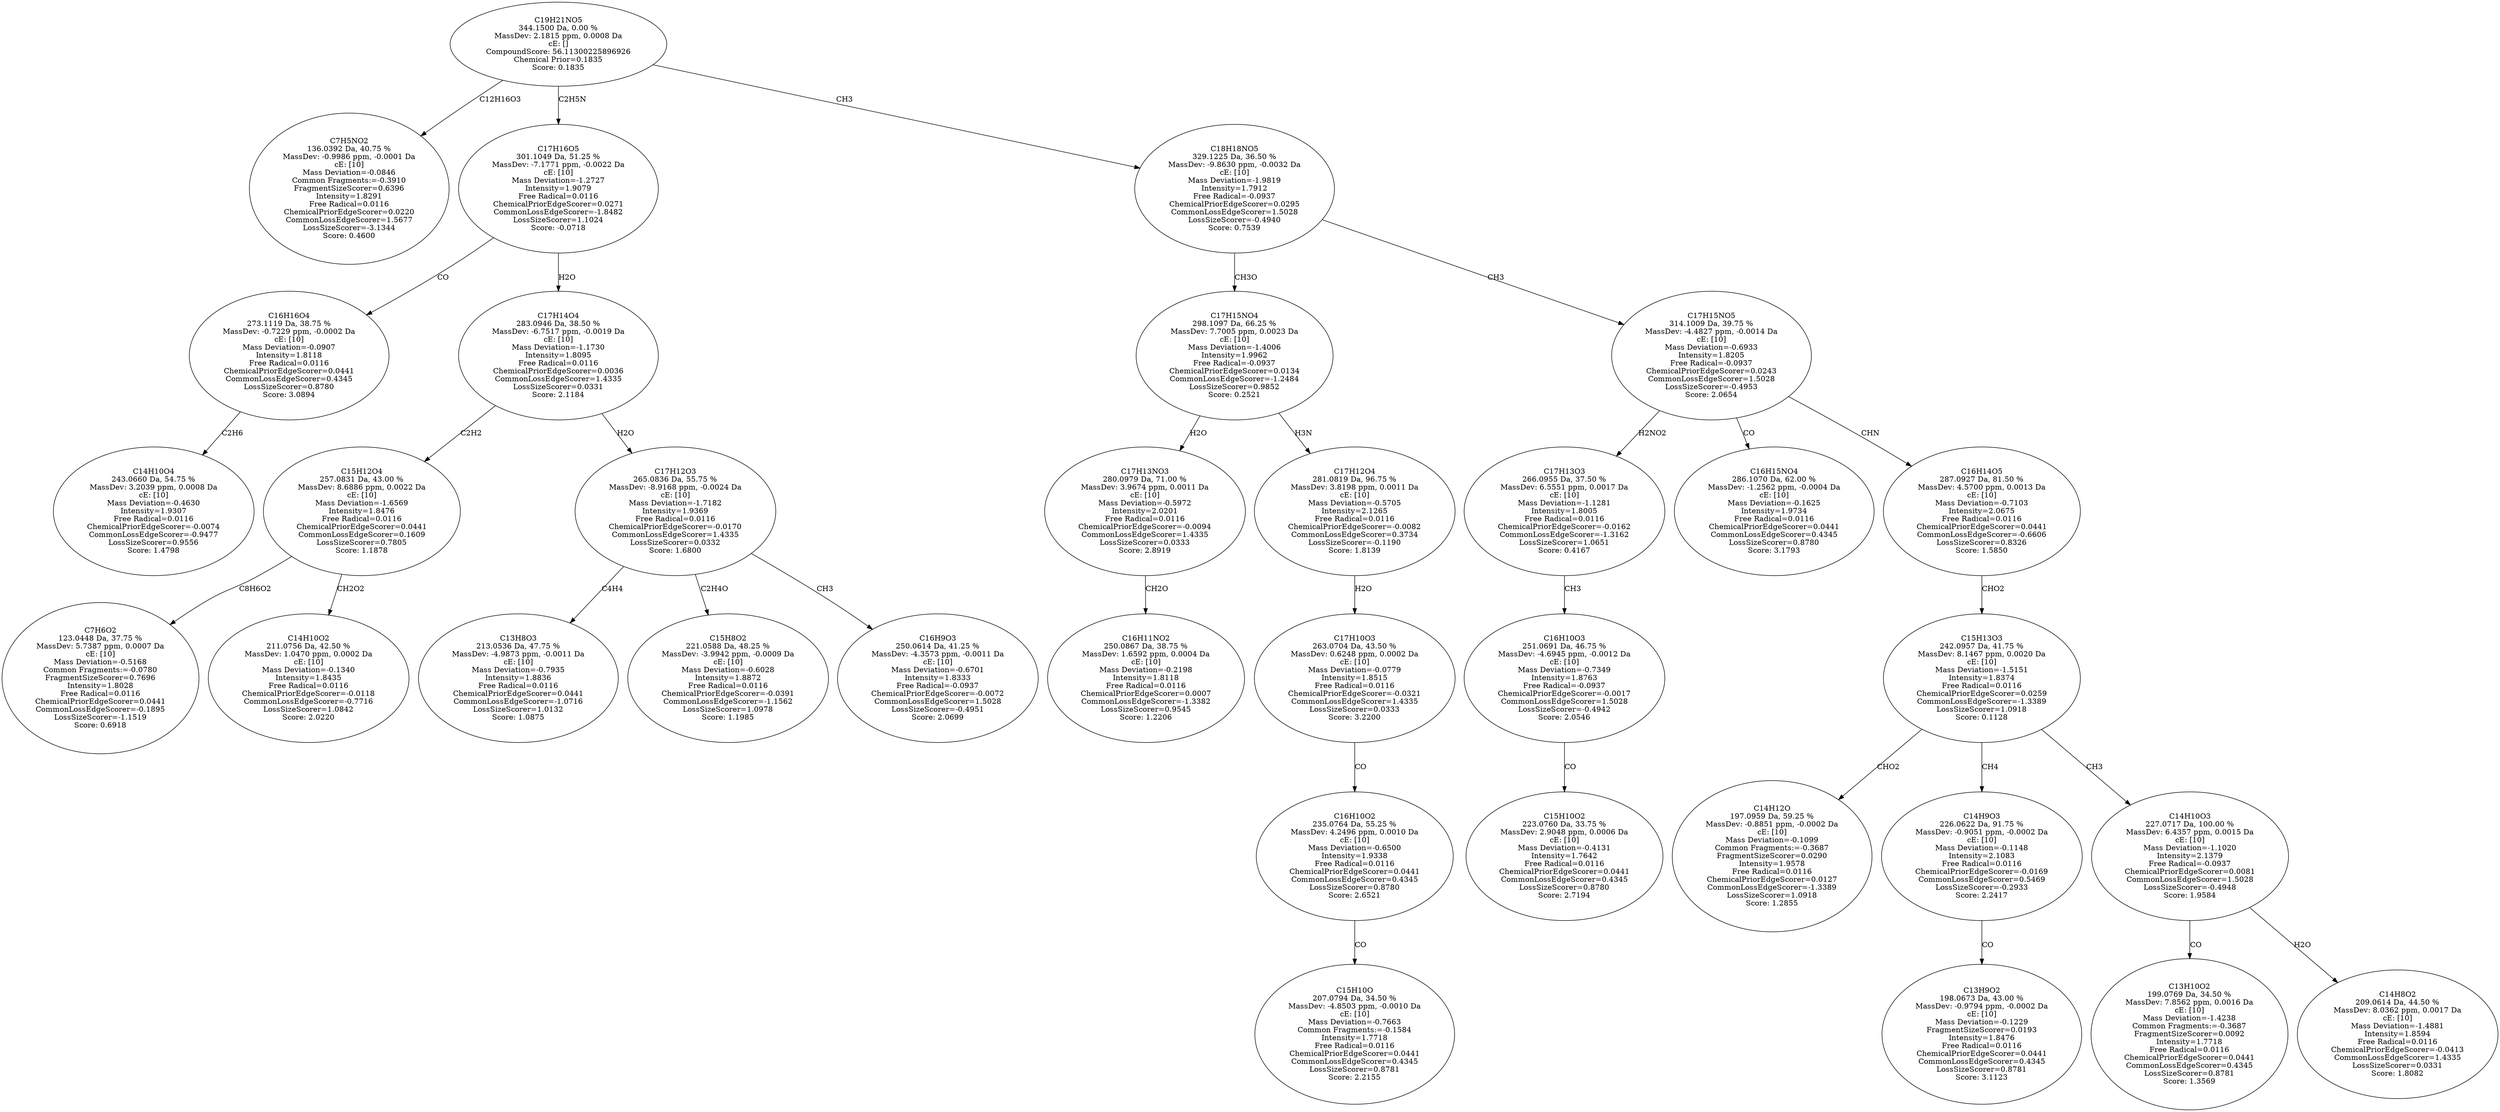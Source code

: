 strict digraph {
v1 [label="C7H5NO2\n136.0392 Da, 40.75 %\nMassDev: -0.9986 ppm, -0.0001 Da\ncE: [10]\nMass Deviation=-0.0846\nCommon Fragments:=-0.3910\nFragmentSizeScorer=0.6396\nIntensity=1.8291\nFree Radical=0.0116\nChemicalPriorEdgeScorer=0.0220\nCommonLossEdgeScorer=1.5677\nLossSizeScorer=-3.1344\nScore: 0.4600"];
v2 [label="C14H10O4\n243.0660 Da, 54.75 %\nMassDev: 3.2039 ppm, 0.0008 Da\ncE: [10]\nMass Deviation=-0.4630\nIntensity=1.9307\nFree Radical=0.0116\nChemicalPriorEdgeScorer=-0.0074\nCommonLossEdgeScorer=-0.9477\nLossSizeScorer=0.9556\nScore: 1.4798"];
v3 [label="C16H16O4\n273.1119 Da, 38.75 %\nMassDev: -0.7229 ppm, -0.0002 Da\ncE: [10]\nMass Deviation=-0.0907\nIntensity=1.8118\nFree Radical=0.0116\nChemicalPriorEdgeScorer=0.0441\nCommonLossEdgeScorer=0.4345\nLossSizeScorer=0.8780\nScore: 3.0894"];
v4 [label="C7H6O2\n123.0448 Da, 37.75 %\nMassDev: 5.7387 ppm, 0.0007 Da\ncE: [10]\nMass Deviation=-0.5168\nCommon Fragments:=-0.0780\nFragmentSizeScorer=0.7696\nIntensity=1.8028\nFree Radical=0.0116\nChemicalPriorEdgeScorer=0.0441\nCommonLossEdgeScorer=-0.1895\nLossSizeScorer=-1.1519\nScore: 0.6918"];
v5 [label="C14H10O2\n211.0756 Da, 42.50 %\nMassDev: 1.0470 ppm, 0.0002 Da\ncE: [10]\nMass Deviation=-0.1340\nIntensity=1.8435\nFree Radical=0.0116\nChemicalPriorEdgeScorer=-0.0118\nCommonLossEdgeScorer=-0.7716\nLossSizeScorer=1.0842\nScore: 2.0220"];
v6 [label="C15H12O4\n257.0831 Da, 43.00 %\nMassDev: 8.6886 ppm, 0.0022 Da\ncE: [10]\nMass Deviation=-1.6569\nIntensity=1.8476\nFree Radical=0.0116\nChemicalPriorEdgeScorer=0.0441\nCommonLossEdgeScorer=0.1609\nLossSizeScorer=0.7805\nScore: 1.1878"];
v7 [label="C13H8O3\n213.0536 Da, 47.75 %\nMassDev: -4.9873 ppm, -0.0011 Da\ncE: [10]\nMass Deviation=-0.7935\nIntensity=1.8836\nFree Radical=0.0116\nChemicalPriorEdgeScorer=0.0441\nCommonLossEdgeScorer=-1.0716\nLossSizeScorer=1.0132\nScore: 1.0875"];
v8 [label="C15H8O2\n221.0588 Da, 48.25 %\nMassDev: -3.9942 ppm, -0.0009 Da\ncE: [10]\nMass Deviation=-0.6028\nIntensity=1.8872\nFree Radical=0.0116\nChemicalPriorEdgeScorer=-0.0391\nCommonLossEdgeScorer=-1.1562\nLossSizeScorer=1.0978\nScore: 1.1985"];
v9 [label="C16H9O3\n250.0614 Da, 41.25 %\nMassDev: -4.3573 ppm, -0.0011 Da\ncE: [10]\nMass Deviation=-0.6701\nIntensity=1.8333\nFree Radical=-0.0937\nChemicalPriorEdgeScorer=-0.0072\nCommonLossEdgeScorer=1.5028\nLossSizeScorer=-0.4951\nScore: 2.0699"];
v10 [label="C17H12O3\n265.0836 Da, 55.75 %\nMassDev: -8.9168 ppm, -0.0024 Da\ncE: [10]\nMass Deviation=-1.7182\nIntensity=1.9369\nFree Radical=0.0116\nChemicalPriorEdgeScorer=-0.0170\nCommonLossEdgeScorer=1.4335\nLossSizeScorer=0.0332\nScore: 1.6800"];
v11 [label="C17H14O4\n283.0946 Da, 38.50 %\nMassDev: -6.7517 ppm, -0.0019 Da\ncE: [10]\nMass Deviation=-1.1730\nIntensity=1.8095\nFree Radical=0.0116\nChemicalPriorEdgeScorer=0.0036\nCommonLossEdgeScorer=1.4335\nLossSizeScorer=0.0331\nScore: 2.1184"];
v12 [label="C17H16O5\n301.1049 Da, 51.25 %\nMassDev: -7.1771 ppm, -0.0022 Da\ncE: [10]\nMass Deviation=-1.2727\nIntensity=1.9079\nFree Radical=0.0116\nChemicalPriorEdgeScorer=0.0271\nCommonLossEdgeScorer=-1.8482\nLossSizeScorer=1.1024\nScore: -0.0718"];
v13 [label="C16H11NO2\n250.0867 Da, 38.75 %\nMassDev: 1.6592 ppm, 0.0004 Da\ncE: [10]\nMass Deviation=-0.2198\nIntensity=1.8118\nFree Radical=0.0116\nChemicalPriorEdgeScorer=0.0007\nCommonLossEdgeScorer=-1.3382\nLossSizeScorer=0.9545\nScore: 1.2206"];
v14 [label="C17H13NO3\n280.0979 Da, 71.00 %\nMassDev: 3.9674 ppm, 0.0011 Da\ncE: [10]\nMass Deviation=-0.5972\nIntensity=2.0201\nFree Radical=0.0116\nChemicalPriorEdgeScorer=-0.0094\nCommonLossEdgeScorer=1.4335\nLossSizeScorer=0.0333\nScore: 2.8919"];
v15 [label="C15H10O\n207.0794 Da, 34.50 %\nMassDev: -4.8503 ppm, -0.0010 Da\ncE: [10]\nMass Deviation=-0.7663\nCommon Fragments:=-0.1584\nIntensity=1.7718\nFree Radical=0.0116\nChemicalPriorEdgeScorer=0.0441\nCommonLossEdgeScorer=0.4345\nLossSizeScorer=0.8781\nScore: 2.2155"];
v16 [label="C16H10O2\n235.0764 Da, 55.25 %\nMassDev: 4.2496 ppm, 0.0010 Da\ncE: [10]\nMass Deviation=-0.6500\nIntensity=1.9338\nFree Radical=0.0116\nChemicalPriorEdgeScorer=0.0441\nCommonLossEdgeScorer=0.4345\nLossSizeScorer=0.8780\nScore: 2.6521"];
v17 [label="C17H10O3\n263.0704 Da, 43.50 %\nMassDev: 0.6248 ppm, 0.0002 Da\ncE: [10]\nMass Deviation=-0.0779\nIntensity=1.8515\nFree Radical=0.0116\nChemicalPriorEdgeScorer=-0.0321\nCommonLossEdgeScorer=1.4335\nLossSizeScorer=0.0333\nScore: 3.2200"];
v18 [label="C17H12O4\n281.0819 Da, 96.75 %\nMassDev: 3.8198 ppm, 0.0011 Da\ncE: [10]\nMass Deviation=-0.5705\nIntensity=2.1265\nFree Radical=0.0116\nChemicalPriorEdgeScorer=-0.0082\nCommonLossEdgeScorer=0.3734\nLossSizeScorer=-0.1190\nScore: 1.8139"];
v19 [label="C17H15NO4\n298.1097 Da, 66.25 %\nMassDev: 7.7005 ppm, 0.0023 Da\ncE: [10]\nMass Deviation=-1.4006\nIntensity=1.9962\nFree Radical=-0.0937\nChemicalPriorEdgeScorer=0.0134\nCommonLossEdgeScorer=-1.2484\nLossSizeScorer=0.9852\nScore: 0.2521"];
v20 [label="C15H10O2\n223.0760 Da, 33.75 %\nMassDev: 2.9048 ppm, 0.0006 Da\ncE: [10]\nMass Deviation=-0.4131\nIntensity=1.7642\nFree Radical=0.0116\nChemicalPriorEdgeScorer=0.0441\nCommonLossEdgeScorer=0.4345\nLossSizeScorer=0.8780\nScore: 2.7194"];
v21 [label="C16H10O3\n251.0691 Da, 46.75 %\nMassDev: -4.6945 ppm, -0.0012 Da\ncE: [10]\nMass Deviation=-0.7349\nIntensity=1.8763\nFree Radical=-0.0937\nChemicalPriorEdgeScorer=-0.0017\nCommonLossEdgeScorer=1.5028\nLossSizeScorer=-0.4942\nScore: 2.0546"];
v22 [label="C17H13O3\n266.0955 Da, 37.50 %\nMassDev: 6.5551 ppm, 0.0017 Da\ncE: [10]\nMass Deviation=-1.1281\nIntensity=1.8005\nFree Radical=0.0116\nChemicalPriorEdgeScorer=-0.0162\nCommonLossEdgeScorer=-1.3162\nLossSizeScorer=1.0651\nScore: 0.4167"];
v23 [label="C16H15NO4\n286.1070 Da, 62.00 %\nMassDev: -1.2562 ppm, -0.0004 Da\ncE: [10]\nMass Deviation=-0.1625\nIntensity=1.9734\nFree Radical=0.0116\nChemicalPriorEdgeScorer=0.0441\nCommonLossEdgeScorer=0.4345\nLossSizeScorer=0.8780\nScore: 3.1793"];
v24 [label="C14H12O\n197.0959 Da, 59.25 %\nMassDev: -0.8851 ppm, -0.0002 Da\ncE: [10]\nMass Deviation=-0.1099\nCommon Fragments:=-0.3687\nFragmentSizeScorer=0.0290\nIntensity=1.9578\nFree Radical=0.0116\nChemicalPriorEdgeScorer=0.0127\nCommonLossEdgeScorer=-1.3389\nLossSizeScorer=1.0918\nScore: 1.2855"];
v25 [label="C13H9O2\n198.0673 Da, 43.00 %\nMassDev: -0.9794 ppm, -0.0002 Da\ncE: [10]\nMass Deviation=-0.1229\nFragmentSizeScorer=0.0193\nIntensity=1.8476\nFree Radical=0.0116\nChemicalPriorEdgeScorer=0.0441\nCommonLossEdgeScorer=0.4345\nLossSizeScorer=0.8781\nScore: 3.1123"];
v26 [label="C14H9O3\n226.0622 Da, 91.75 %\nMassDev: -0.9051 ppm, -0.0002 Da\ncE: [10]\nMass Deviation=-0.1148\nIntensity=2.1083\nFree Radical=0.0116\nChemicalPriorEdgeScorer=-0.0169\nCommonLossEdgeScorer=0.5469\nLossSizeScorer=-0.2933\nScore: 2.2417"];
v27 [label="C13H10O2\n199.0769 Da, 34.50 %\nMassDev: 7.8562 ppm, 0.0016 Da\ncE: [10]\nMass Deviation=-1.4238\nCommon Fragments:=-0.3687\nFragmentSizeScorer=0.0092\nIntensity=1.7718\nFree Radical=0.0116\nChemicalPriorEdgeScorer=0.0441\nCommonLossEdgeScorer=0.4345\nLossSizeScorer=0.8781\nScore: 1.3569"];
v28 [label="C14H8O2\n209.0614 Da, 44.50 %\nMassDev: 8.0362 ppm, 0.0017 Da\ncE: [10]\nMass Deviation=-1.4881\nIntensity=1.8594\nFree Radical=0.0116\nChemicalPriorEdgeScorer=-0.0413\nCommonLossEdgeScorer=1.4335\nLossSizeScorer=0.0331\nScore: 1.8082"];
v29 [label="C14H10O3\n227.0717 Da, 100.00 %\nMassDev: 6.4357 ppm, 0.0015 Da\ncE: [10]\nMass Deviation=-1.1020\nIntensity=2.1379\nFree Radical=-0.0937\nChemicalPriorEdgeScorer=0.0081\nCommonLossEdgeScorer=1.5028\nLossSizeScorer=-0.4948\nScore: 1.9584"];
v30 [label="C15H13O3\n242.0957 Da, 41.75 %\nMassDev: 8.1467 ppm, 0.0020 Da\ncE: [10]\nMass Deviation=-1.5151\nIntensity=1.8374\nFree Radical=0.0116\nChemicalPriorEdgeScorer=0.0259\nCommonLossEdgeScorer=-1.3389\nLossSizeScorer=1.0918\nScore: 0.1128"];
v31 [label="C16H14O5\n287.0927 Da, 81.50 %\nMassDev: 4.5700 ppm, 0.0013 Da\ncE: [10]\nMass Deviation=-0.7103\nIntensity=2.0675\nFree Radical=0.0116\nChemicalPriorEdgeScorer=0.0441\nCommonLossEdgeScorer=-0.6606\nLossSizeScorer=0.8326\nScore: 1.5850"];
v32 [label="C17H15NO5\n314.1009 Da, 39.75 %\nMassDev: -4.4827 ppm, -0.0014 Da\ncE: [10]\nMass Deviation=-0.6933\nIntensity=1.8205\nFree Radical=-0.0937\nChemicalPriorEdgeScorer=0.0243\nCommonLossEdgeScorer=1.5028\nLossSizeScorer=-0.4953\nScore: 2.0654"];
v33 [label="C18H18NO5\n329.1225 Da, 36.50 %\nMassDev: -9.8630 ppm, -0.0032 Da\ncE: [10]\nMass Deviation=-1.9819\nIntensity=1.7912\nFree Radical=-0.0937\nChemicalPriorEdgeScorer=0.0295\nCommonLossEdgeScorer=1.5028\nLossSizeScorer=-0.4940\nScore: 0.7539"];
v34 [label="C19H21NO5\n344.1500 Da, 0.00 %\nMassDev: 2.1815 ppm, 0.0008 Da\ncE: []\nCompoundScore: 56.11300225896926\nChemical Prior=0.1835\nScore: 0.1835"];
v34 -> v1 [label="C12H16O3"];
v3 -> v2 [label="C2H6"];
v12 -> v3 [label="CO"];
v6 -> v4 [label="C8H6O2"];
v6 -> v5 [label="CH2O2"];
v11 -> v6 [label="C2H2"];
v10 -> v7 [label="C4H4"];
v10 -> v8 [label="C2H4O"];
v10 -> v9 [label="CH3"];
v11 -> v10 [label="H2O"];
v12 -> v11 [label="H2O"];
v34 -> v12 [label="C2H5N"];
v14 -> v13 [label="CH2O"];
v19 -> v14 [label="H2O"];
v16 -> v15 [label="CO"];
v17 -> v16 [label="CO"];
v18 -> v17 [label="H2O"];
v19 -> v18 [label="H3N"];
v33 -> v19 [label="CH3O"];
v21 -> v20 [label="CO"];
v22 -> v21 [label="CH3"];
v32 -> v22 [label="H2NO2"];
v32 -> v23 [label="CO"];
v30 -> v24 [label="CHO2"];
v26 -> v25 [label="CO"];
v30 -> v26 [label="CH4"];
v29 -> v27 [label="CO"];
v29 -> v28 [label="H2O"];
v30 -> v29 [label="CH3"];
v31 -> v30 [label="CHO2"];
v32 -> v31 [label="CHN"];
v33 -> v32 [label="CH3"];
v34 -> v33 [label="CH3"];
}